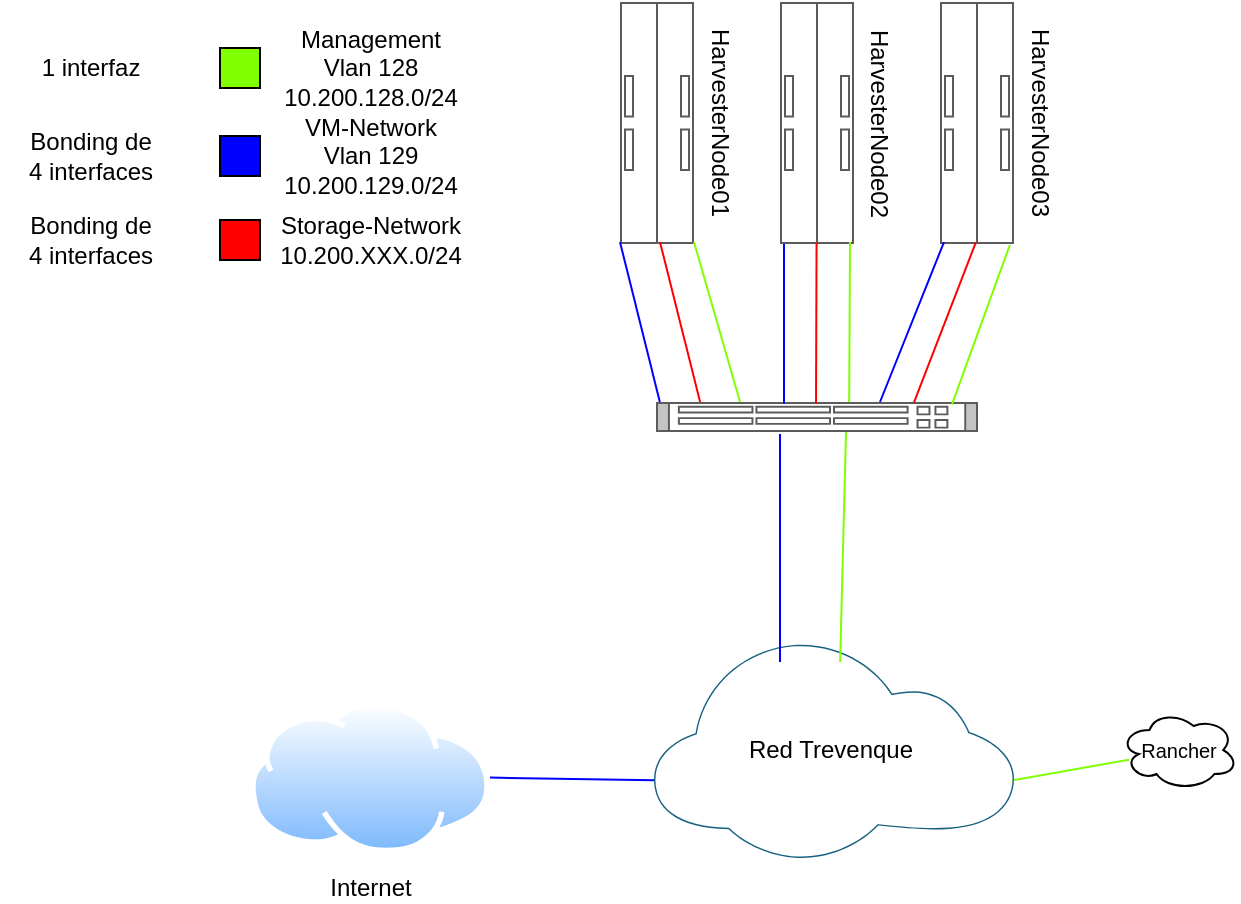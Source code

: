 <mxfile version="21.1.7" type="device">
  <diagram name="Página-1" id="eXSjySryDVPpPtyooJVX">
    <mxGraphModel dx="2021" dy="664" grid="1" gridSize="10" guides="1" tooltips="1" connect="1" arrows="1" fold="1" page="1" pageScale="1" pageWidth="827" pageHeight="1169" math="0" shadow="0">
      <root>
        <mxCell id="0" />
        <mxCell id="1" parent="0" />
        <mxCell id="WGTfgYeD2Gj5JA-NKLP4-3" value="" style="shape=mxgraph.rack.hp.hp_proliant_bl685c_server_blade;html=1;labelPosition=right;align=left;spacingLeft=15;dashed=0;shadow=0;fillColor=#ffffff;" parent="1" vertex="1">
          <mxGeometry x="280" y="310" width="37" height="121" as="geometry" />
        </mxCell>
        <mxCell id="WGTfgYeD2Gj5JA-NKLP4-4" value="" style="shape=mxgraph.rack.hp.hp_proliant_bl685c_server_blade;html=1;labelPosition=right;align=left;spacingLeft=15;dashed=0;shadow=0;fillColor=#ffffff;" parent="1" vertex="1">
          <mxGeometry x="360" y="310" width="37" height="121" as="geometry" />
        </mxCell>
        <mxCell id="WGTfgYeD2Gj5JA-NKLP4-5" value="" style="shape=mxgraph.rack.hp.hp_proliant_bl685c_server_blade;html=1;labelPosition=right;align=left;spacingLeft=15;dashed=0;shadow=0;fillColor=#ffffff;" parent="1" vertex="1">
          <mxGeometry x="440" y="310" width="37" height="121" as="geometry" />
        </mxCell>
        <mxCell id="WGTfgYeD2Gj5JA-NKLP4-7" value="" style="shape=mxgraph.rack.cisco.cisco_nexus_3064_switch;html=1;labelPosition=right;align=left;spacingLeft=15;dashed=0;shadow=0;fillColor=#ffffff;" parent="1" vertex="1">
          <mxGeometry x="298" y="510" width="161" height="15" as="geometry" />
        </mxCell>
        <mxCell id="WGTfgYeD2Gj5JA-NKLP4-8" value="" style="points=[[0,0.64,0],[0.2,0.15,0],[0.4,0.01,0],[0.79,0.25,0],[1,0.65,0],[0.8,0.86,0],[0.41,1,0],[0.16,0.86,0]];verticalLabelPosition=bottom;sketch=0;html=1;verticalAlign=top;aspect=fixed;align=center;pointerEvents=1;shape=mxgraph.cisco19.cloud;fillColor=#186180;strokeColor=none;" parent="1" vertex="1">
          <mxGeometry x="297" y="630" width="180" height="108" as="geometry" />
        </mxCell>
        <mxCell id="WGTfgYeD2Gj5JA-NKLP4-9" value="Red Trevenque" style="text;html=1;align=center;verticalAlign=middle;resizable=0;points=[];autosize=1;strokeColor=none;fillColor=none;" parent="1" vertex="1">
          <mxGeometry x="330" y="669" width="110" height="30" as="geometry" />
        </mxCell>
        <mxCell id="WGTfgYeD2Gj5JA-NKLP4-10" value="" style="endArrow=none;html=1;rounded=0;entryX=0.944;entryY=1.004;entryDx=0;entryDy=0;entryPerimeter=0;exitX=0.919;exitY=0.087;exitDx=0;exitDy=0;exitPerimeter=0;strokeColor=#80FF00;" parent="1" source="WGTfgYeD2Gj5JA-NKLP4-7" target="WGTfgYeD2Gj5JA-NKLP4-5" edge="1">
          <mxGeometry width="50" height="50" relative="1" as="geometry">
            <mxPoint x="460" y="520" as="sourcePoint" />
            <mxPoint x="510" y="470" as="targetPoint" />
          </mxGeometry>
        </mxCell>
        <mxCell id="WGTfgYeD2Gj5JA-NKLP4-11" value="" style="endArrow=none;html=1;rounded=0;strokeColor=#FF0000;entryX=0.486;entryY=0.992;entryDx=0;entryDy=0;entryPerimeter=0;exitX=0.801;exitY=0.022;exitDx=0;exitDy=0;exitPerimeter=0;" parent="1" source="WGTfgYeD2Gj5JA-NKLP4-7" target="WGTfgYeD2Gj5JA-NKLP4-5" edge="1">
          <mxGeometry width="50" height="50" relative="1" as="geometry">
            <mxPoint x="430" y="510" as="sourcePoint" />
            <mxPoint x="510" y="470" as="targetPoint" />
          </mxGeometry>
        </mxCell>
        <mxCell id="WGTfgYeD2Gj5JA-NKLP4-12" value="" style="endArrow=none;html=1;rounded=0;strokeColor=#0000FF;entryX=0.054;entryY=0.992;entryDx=0;entryDy=0;entryPerimeter=0;" parent="1" target="WGTfgYeD2Gj5JA-NKLP4-5" edge="1">
          <mxGeometry width="50" height="50" relative="1" as="geometry">
            <mxPoint x="410" y="510" as="sourcePoint" />
            <mxPoint x="510" y="470" as="targetPoint" />
          </mxGeometry>
        </mxCell>
        <mxCell id="WGTfgYeD2Gj5JA-NKLP4-13" value="" style="endArrow=none;html=1;rounded=0;strokeColor=#FF0000;entryX=0.494;entryY=0.994;entryDx=0;entryDy=0;entryPerimeter=0;exitX=0.497;exitY=0.059;exitDx=0;exitDy=0;exitPerimeter=0;" parent="1" source="WGTfgYeD2Gj5JA-NKLP4-7" target="WGTfgYeD2Gj5JA-NKLP4-4" edge="1">
          <mxGeometry width="50" height="50" relative="1" as="geometry">
            <mxPoint x="380" y="500" as="sourcePoint" />
            <mxPoint x="378.663" y="430.997" as="targetPoint" />
          </mxGeometry>
        </mxCell>
        <mxCell id="WGTfgYeD2Gj5JA-NKLP4-14" value="" style="endArrow=none;html=1;rounded=0;entryX=0.944;entryY=1.004;entryDx=0;entryDy=0;entryPerimeter=0;exitX=0.6;exitY=0.004;exitDx=0;exitDy=0;exitPerimeter=0;strokeColor=#80FF00;" parent="1" source="WGTfgYeD2Gj5JA-NKLP4-7" edge="1">
          <mxGeometry width="50" height="50" relative="1" as="geometry">
            <mxPoint x="394.854" y="509.22" as="sourcePoint" />
            <mxPoint x="395" y="430" as="targetPoint" />
          </mxGeometry>
        </mxCell>
        <mxCell id="WGTfgYeD2Gj5JA-NKLP4-15" value="" style="endArrow=none;html=1;rounded=0;strokeColor=#0000FF;entryX=0.054;entryY=0.992;entryDx=0;entryDy=0;entryPerimeter=0;" parent="1" edge="1">
          <mxGeometry width="50" height="50" relative="1" as="geometry">
            <mxPoint x="362" y="511" as="sourcePoint" />
            <mxPoint x="362" y="431" as="targetPoint" />
          </mxGeometry>
        </mxCell>
        <mxCell id="WGTfgYeD2Gj5JA-NKLP4-16" value="" style="endArrow=none;html=1;rounded=0;entryX=0.261;entryY=0;entryDx=0;entryDy=0;entryPerimeter=0;exitX=0.919;exitY=0.087;exitDx=0;exitDy=0;exitPerimeter=0;strokeColor=#80FF00;" parent="1" target="WGTfgYeD2Gj5JA-NKLP4-7" edge="1">
          <mxGeometry width="50" height="50" relative="1" as="geometry">
            <mxPoint x="317" y="430" as="sourcePoint" />
            <mxPoint x="288" y="510" as="targetPoint" />
          </mxGeometry>
        </mxCell>
        <mxCell id="WGTfgYeD2Gj5JA-NKLP4-17" value="" style="endArrow=none;html=1;rounded=0;strokeColor=#FF0000;entryX=0.137;entryY=0;entryDx=0;entryDy=0;entryPerimeter=0;" parent="1" target="WGTfgYeD2Gj5JA-NKLP4-7" edge="1">
          <mxGeometry width="50" height="50" relative="1" as="geometry">
            <mxPoint x="300" y="430" as="sourcePoint" />
            <mxPoint x="269" y="509" as="targetPoint" />
          </mxGeometry>
        </mxCell>
        <mxCell id="WGTfgYeD2Gj5JA-NKLP4-18" value="" style="endArrow=none;html=1;rounded=0;strokeColor=#0000FF;entryX=0.012;entryY=0;entryDx=0;entryDy=0;entryPerimeter=0;" parent="1" target="WGTfgYeD2Gj5JA-NKLP4-7" edge="1">
          <mxGeometry width="50" height="50" relative="1" as="geometry">
            <mxPoint x="280" y="430" as="sourcePoint" />
            <mxPoint x="248" y="510" as="targetPoint" />
          </mxGeometry>
        </mxCell>
        <mxCell id="WGTfgYeD2Gj5JA-NKLP4-19" value="" style="endArrow=none;html=1;rounded=0;entryX=0.944;entryY=1.004;entryDx=0;entryDy=0;entryPerimeter=0;exitX=0.517;exitY=0.093;exitDx=0;exitDy=0;exitPerimeter=0;strokeColor=#80FF00;" parent="1" source="WGTfgYeD2Gj5JA-NKLP4-8" edge="1">
          <mxGeometry width="50" height="50" relative="1" as="geometry">
            <mxPoint x="393" y="605" as="sourcePoint" />
            <mxPoint x="393" y="525" as="targetPoint" />
          </mxGeometry>
        </mxCell>
        <mxCell id="WGTfgYeD2Gj5JA-NKLP4-20" value="" style="endArrow=none;html=1;rounded=0;strokeColor=#0000FF;entryX=0.054;entryY=0.992;entryDx=0;entryDy=0;entryPerimeter=0;exitX=0.35;exitY=0.093;exitDx=0;exitDy=0;exitPerimeter=0;" parent="1" source="WGTfgYeD2Gj5JA-NKLP4-8" edge="1">
          <mxGeometry width="50" height="50" relative="1" as="geometry">
            <mxPoint x="360" y="606" as="sourcePoint" />
            <mxPoint x="360" y="526" as="targetPoint" />
          </mxGeometry>
        </mxCell>
        <mxCell id="WGTfgYeD2Gj5JA-NKLP4-22" value="" style="whiteSpace=wrap;html=1;fillColor=#80FF00;strokeColor=#000000;" parent="1" vertex="1">
          <mxGeometry x="80" y="333" width="20" height="20" as="geometry" />
        </mxCell>
        <mxCell id="WGTfgYeD2Gj5JA-NKLP4-23" value="Management&lt;br&gt;Vlan 128&lt;br&gt;10.200.128.0/24" style="text;html=1;align=center;verticalAlign=middle;resizable=0;points=[];autosize=1;strokeColor=none;fillColor=none;" parent="1" vertex="1">
          <mxGeometry x="100" y="313" width="110" height="60" as="geometry" />
        </mxCell>
        <mxCell id="WGTfgYeD2Gj5JA-NKLP4-24" value="" style="whiteSpace=wrap;html=1;fillColor=#0000FF;" parent="1" vertex="1">
          <mxGeometry x="80" y="377" width="20" height="20" as="geometry" />
        </mxCell>
        <mxCell id="WGTfgYeD2Gj5JA-NKLP4-25" value="VM-Network&lt;br&gt;&lt;div&gt;Vlan 129&lt;/div&gt;10.200.129.0/24" style="text;html=1;align=center;verticalAlign=middle;resizable=0;points=[];autosize=1;strokeColor=none;fillColor=none;" parent="1" vertex="1">
          <mxGeometry x="100" y="357" width="110" height="60" as="geometry" />
        </mxCell>
        <mxCell id="WGTfgYeD2Gj5JA-NKLP4-26" value="" style="whiteSpace=wrap;html=1;fillColor=#ff0000;" parent="1" vertex="1">
          <mxGeometry x="80" y="419" width="20" height="20" as="geometry" />
        </mxCell>
        <mxCell id="WGTfgYeD2Gj5JA-NKLP4-27" value="Storage-Network&lt;br&gt;10.200.XXX.0/24" style="text;html=1;align=center;verticalAlign=middle;resizable=0;points=[];autosize=1;strokeColor=none;fillColor=none;" parent="1" vertex="1">
          <mxGeometry x="100" y="409" width="110" height="40" as="geometry" />
        </mxCell>
        <mxCell id="WGTfgYeD2Gj5JA-NKLP4-29" value="HarvesterNode01" style="text;html=1;align=center;verticalAlign=middle;resizable=0;points=[];autosize=1;strokeColor=none;fillColor=none;rotation=90;" parent="1" vertex="1">
          <mxGeometry x="270" y="355" width="120" height="30" as="geometry" />
        </mxCell>
        <mxCell id="WGTfgYeD2Gj5JA-NKLP4-30" value="HarvesterNode02" style="text;html=1;align=center;verticalAlign=middle;resizable=0;points=[];autosize=1;strokeColor=none;fillColor=none;rotation=90;" parent="1" vertex="1">
          <mxGeometry x="350" y="355.5" width="120" height="30" as="geometry" />
        </mxCell>
        <mxCell id="WGTfgYeD2Gj5JA-NKLP4-31" value="HarvesterNode03" style="text;html=1;align=center;verticalAlign=middle;resizable=0;points=[];autosize=1;strokeColor=none;fillColor=none;rotation=90;" parent="1" vertex="1">
          <mxGeometry x="430" y="355" width="120" height="30" as="geometry" />
        </mxCell>
        <mxCell id="WGTfgYeD2Gj5JA-NKLP4-32" value="&lt;font style=&quot;font-size: 10px;&quot;&gt;Rancher&lt;/font&gt;" style="ellipse;shape=cloud;whiteSpace=wrap;html=1;" parent="1" vertex="1">
          <mxGeometry x="530" y="664" width="59" height="40" as="geometry" />
        </mxCell>
        <mxCell id="WGTfgYeD2Gj5JA-NKLP4-33" value="" style="endArrow=none;html=1;rounded=0;entryX=0.077;entryY=0.621;entryDx=0;entryDy=0;entryPerimeter=0;strokeColor=#80FF00;" parent="1" target="WGTfgYeD2Gj5JA-NKLP4-32" edge="1">
          <mxGeometry width="50" height="50" relative="1" as="geometry">
            <mxPoint x="477" y="699" as="sourcePoint" />
            <mxPoint x="527" y="649" as="targetPoint" />
          </mxGeometry>
        </mxCell>
        <mxCell id="jXkw8GHfZyAqdBBLOCm2-1" value="Bonding de &lt;br&gt;4 interfaces" style="text;html=1;align=center;verticalAlign=middle;resizable=0;points=[];autosize=1;strokeColor=none;fillColor=none;" parent="1" vertex="1">
          <mxGeometry x="-30" y="367" width="90" height="40" as="geometry" />
        </mxCell>
        <mxCell id="jXkw8GHfZyAqdBBLOCm2-2" value="Bonding de &lt;br&gt;4 interfaces" style="text;html=1;align=center;verticalAlign=middle;resizable=0;points=[];autosize=1;strokeColor=none;fillColor=none;" parent="1" vertex="1">
          <mxGeometry x="-30" y="409" width="90" height="40" as="geometry" />
        </mxCell>
        <mxCell id="jXkw8GHfZyAqdBBLOCm2-3" value="1 interfaz" style="text;html=1;align=center;verticalAlign=middle;resizable=0;points=[];autosize=1;strokeColor=none;fillColor=none;" parent="1" vertex="1">
          <mxGeometry x="-20" y="328" width="70" height="30" as="geometry" />
        </mxCell>
        <mxCell id="fB4mLAsiRqIkTcmOm_zQ-2" value="Internet" style="image;aspect=fixed;perimeter=ellipsePerimeter;html=1;align=center;shadow=0;dashed=0;spacingTop=3;image=img/lib/active_directory/internet_cloud.svg;" parent="1" vertex="1">
          <mxGeometry x="95" y="660" width="120" height="75.6" as="geometry" />
        </mxCell>
        <mxCell id="fB4mLAsiRqIkTcmOm_zQ-3" value="" style="endArrow=none;html=1;rounded=0;entryX=0;entryY=0.64;entryDx=0;entryDy=0;entryPerimeter=0;strokeColor=#0000ff;exitX=1;exitY=0.5;exitDx=0;exitDy=0;" parent="1" source="fB4mLAsiRqIkTcmOm_zQ-2" target="WGTfgYeD2Gj5JA-NKLP4-8" edge="1">
          <mxGeometry width="50" height="50" relative="1" as="geometry">
            <mxPoint x="210" y="690" as="sourcePoint" />
            <mxPoint x="273" y="690" as="targetPoint" />
          </mxGeometry>
        </mxCell>
      </root>
    </mxGraphModel>
  </diagram>
</mxfile>
